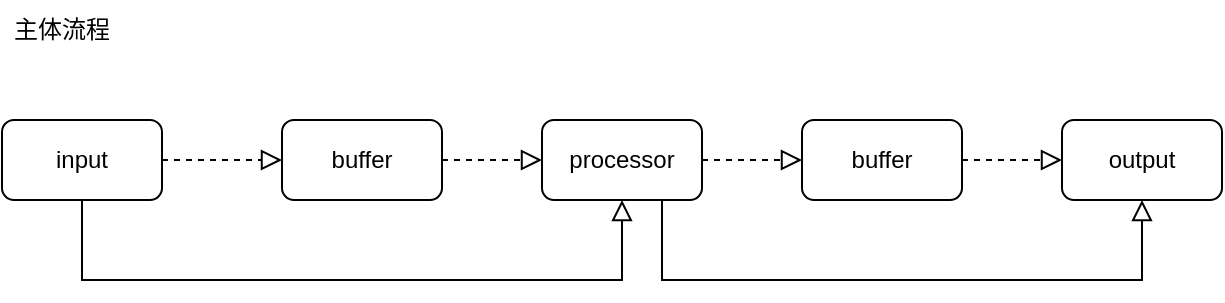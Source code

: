 <mxfile version="15.8.3" type="github">
  <diagram id="C5RBs43oDa-KdzZeNtuy" name="Page-1">
    <mxGraphModel dx="936" dy="499" grid="1" gridSize="10" guides="1" tooltips="1" connect="1" arrows="1" fold="1" page="1" pageScale="1" pageWidth="827" pageHeight="1169" math="0" shadow="0">
      <root>
        <mxCell id="WIyWlLk6GJQsqaUBKTNV-0" />
        <mxCell id="WIyWlLk6GJQsqaUBKTNV-1" parent="WIyWlLk6GJQsqaUBKTNV-0" />
        <mxCell id="XI8lw-17oNB2UkJtkNOw-9" value="主体流程" style="text;html=1;strokeColor=none;fillColor=none;align=center;verticalAlign=middle;whiteSpace=wrap;rounded=0;" vertex="1" parent="WIyWlLk6GJQsqaUBKTNV-1">
          <mxGeometry x="60" y="30" width="60" height="30" as="geometry" />
        </mxCell>
        <mxCell id="XI8lw-17oNB2UkJtkNOw-10" value="" style="group" vertex="1" connectable="0" parent="WIyWlLk6GJQsqaUBKTNV-1">
          <mxGeometry x="60" y="90" width="610" height="80" as="geometry" />
        </mxCell>
        <mxCell id="WIyWlLk6GJQsqaUBKTNV-3" value="input&lt;br&gt;" style="rounded=1;whiteSpace=wrap;html=1;fontSize=12;glass=0;strokeWidth=1;shadow=0;" parent="XI8lw-17oNB2UkJtkNOw-10" vertex="1">
          <mxGeometry width="80" height="40" as="geometry" />
        </mxCell>
        <mxCell id="XI8lw-17oNB2UkJtkNOw-0" value="buffer" style="rounded=1;whiteSpace=wrap;html=1;fontSize=12;glass=0;strokeWidth=1;shadow=0;" vertex="1" parent="XI8lw-17oNB2UkJtkNOw-10">
          <mxGeometry x="140" width="80" height="40" as="geometry" />
        </mxCell>
        <mxCell id="WIyWlLk6GJQsqaUBKTNV-2" value="" style="rounded=0;html=1;jettySize=auto;orthogonalLoop=1;fontSize=11;endArrow=block;endFill=0;endSize=8;strokeWidth=1;shadow=0;labelBackgroundColor=none;edgeStyle=orthogonalEdgeStyle;entryX=0;entryY=0.5;entryDx=0;entryDy=0;dashed=1;" parent="XI8lw-17oNB2UkJtkNOw-10" source="WIyWlLk6GJQsqaUBKTNV-3" target="XI8lw-17oNB2UkJtkNOw-0" edge="1">
          <mxGeometry relative="1" as="geometry">
            <mxPoint x="100" y="50" as="targetPoint" />
          </mxGeometry>
        </mxCell>
        <mxCell id="XI8lw-17oNB2UkJtkNOw-1" value="processor" style="rounded=1;whiteSpace=wrap;html=1;fontSize=12;glass=0;strokeWidth=1;shadow=0;" vertex="1" parent="XI8lw-17oNB2UkJtkNOw-10">
          <mxGeometry x="270" width="80" height="40" as="geometry" />
        </mxCell>
        <mxCell id="XI8lw-17oNB2UkJtkNOw-2" value="" style="rounded=0;html=1;jettySize=auto;orthogonalLoop=1;fontSize=11;endArrow=block;endFill=0;endSize=8;strokeWidth=1;shadow=0;labelBackgroundColor=none;edgeStyle=orthogonalEdgeStyle;exitX=1;exitY=0.5;exitDx=0;exitDy=0;entryX=0;entryY=0.5;entryDx=0;entryDy=0;dashed=1;" edge="1" parent="XI8lw-17oNB2UkJtkNOw-10" source="XI8lw-17oNB2UkJtkNOw-0" target="XI8lw-17oNB2UkJtkNOw-1">
          <mxGeometry relative="1" as="geometry">
            <mxPoint x="40" y="30" as="sourcePoint" />
            <mxPoint x="250" y="70" as="targetPoint" />
          </mxGeometry>
        </mxCell>
        <mxCell id="XI8lw-17oNB2UkJtkNOw-3" value="buffer" style="rounded=1;whiteSpace=wrap;html=1;fontSize=12;glass=0;strokeWidth=1;shadow=0;" vertex="1" parent="XI8lw-17oNB2UkJtkNOw-10">
          <mxGeometry x="400" width="80" height="40" as="geometry" />
        </mxCell>
        <mxCell id="XI8lw-17oNB2UkJtkNOw-4" value="" style="rounded=0;html=1;jettySize=auto;orthogonalLoop=1;fontSize=11;endArrow=block;endFill=0;endSize=8;strokeWidth=1;shadow=0;labelBackgroundColor=none;edgeStyle=orthogonalEdgeStyle;exitX=1;exitY=0.5;exitDx=0;exitDy=0;entryX=0;entryY=0.5;entryDx=0;entryDy=0;dashed=1;" edge="1" parent="XI8lw-17oNB2UkJtkNOw-10" source="XI8lw-17oNB2UkJtkNOw-1" target="XI8lw-17oNB2UkJtkNOw-3">
          <mxGeometry relative="1" as="geometry">
            <mxPoint x="210" y="30" as="sourcePoint" />
            <mxPoint x="280" y="30" as="targetPoint" />
          </mxGeometry>
        </mxCell>
        <mxCell id="XI8lw-17oNB2UkJtkNOw-5" value="output" style="rounded=1;whiteSpace=wrap;html=1;fontSize=12;glass=0;strokeWidth=1;shadow=0;" vertex="1" parent="XI8lw-17oNB2UkJtkNOw-10">
          <mxGeometry x="530" width="80" height="40" as="geometry" />
        </mxCell>
        <mxCell id="XI8lw-17oNB2UkJtkNOw-6" value="" style="rounded=0;html=1;jettySize=auto;orthogonalLoop=1;fontSize=11;endArrow=block;endFill=0;endSize=8;strokeWidth=1;shadow=0;labelBackgroundColor=none;edgeStyle=orthogonalEdgeStyle;entryX=0;entryY=0.5;entryDx=0;entryDy=0;exitX=1;exitY=0.5;exitDx=0;exitDy=0;dashed=1;" edge="1" parent="XI8lw-17oNB2UkJtkNOw-10" source="XI8lw-17oNB2UkJtkNOw-3" target="XI8lw-17oNB2UkJtkNOw-5">
          <mxGeometry relative="1" as="geometry">
            <mxPoint x="490" y="20" as="sourcePoint" />
            <mxPoint x="410" y="30" as="targetPoint" />
          </mxGeometry>
        </mxCell>
        <mxCell id="XI8lw-17oNB2UkJtkNOw-7" value="" style="rounded=0;html=1;jettySize=auto;orthogonalLoop=1;fontSize=11;endArrow=block;endFill=0;endSize=8;strokeWidth=1;shadow=0;labelBackgroundColor=none;edgeStyle=orthogonalEdgeStyle;entryX=0.5;entryY=1;entryDx=0;entryDy=0;exitX=0.5;exitY=1;exitDx=0;exitDy=0;" edge="1" parent="XI8lw-17oNB2UkJtkNOw-10" source="WIyWlLk6GJQsqaUBKTNV-3" target="XI8lw-17oNB2UkJtkNOw-1">
          <mxGeometry relative="1" as="geometry">
            <mxPoint x="90" y="30" as="sourcePoint" />
            <mxPoint x="150" y="30" as="targetPoint" />
            <Array as="points">
              <mxPoint x="40" y="80" />
              <mxPoint x="310" y="80" />
            </Array>
          </mxGeometry>
        </mxCell>
        <mxCell id="XI8lw-17oNB2UkJtkNOw-8" value="" style="rounded=0;html=1;jettySize=auto;orthogonalLoop=1;fontSize=11;endArrow=block;endFill=0;endSize=8;strokeWidth=1;shadow=0;labelBackgroundColor=none;edgeStyle=orthogonalEdgeStyle;entryX=0.5;entryY=1;entryDx=0;entryDy=0;" edge="1" parent="XI8lw-17oNB2UkJtkNOw-10" target="XI8lw-17oNB2UkJtkNOw-5">
          <mxGeometry relative="1" as="geometry">
            <mxPoint x="330" y="40" as="sourcePoint" />
            <mxPoint x="320" y="50" as="targetPoint" />
            <Array as="points">
              <mxPoint x="330" y="80" />
              <mxPoint x="570" y="80" />
            </Array>
          </mxGeometry>
        </mxCell>
      </root>
    </mxGraphModel>
  </diagram>
</mxfile>
